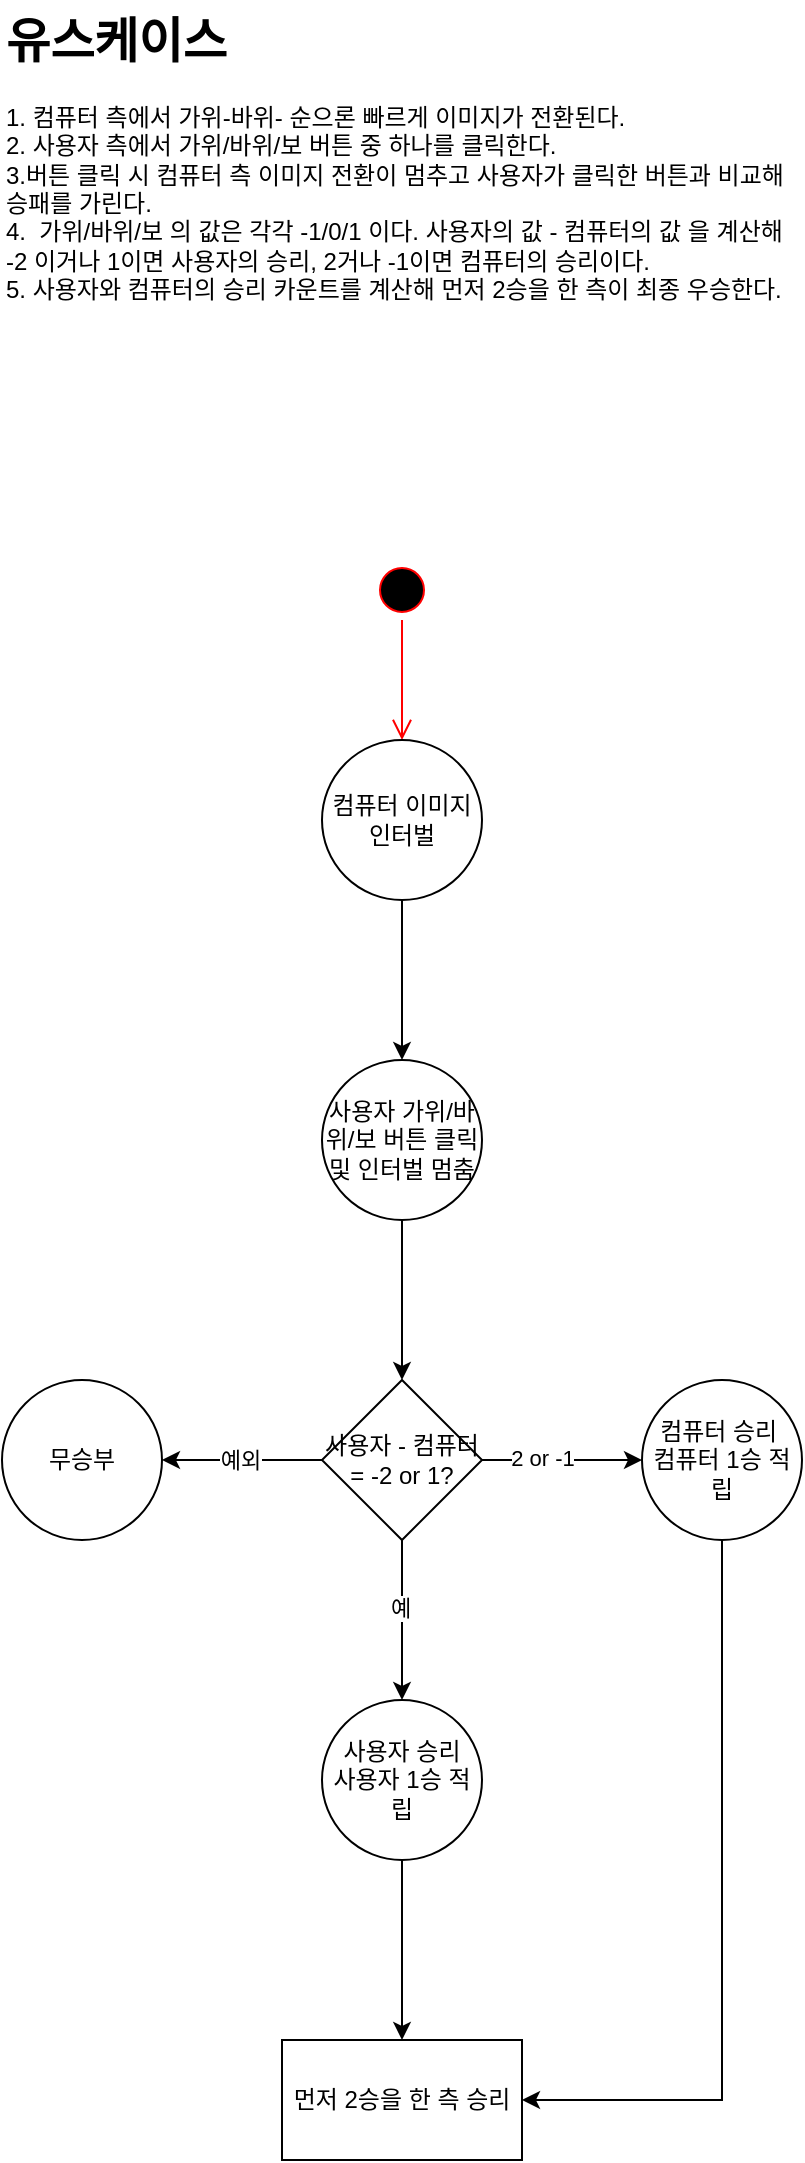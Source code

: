 <mxfile version="27.0.9">
  <diagram name="페이지-1" id="FJpKzG_1mTYuXgxzu5p_">
    <mxGraphModel dx="2066" dy="1201" grid="1" gridSize="10" guides="1" tooltips="1" connect="1" arrows="1" fold="1" page="1" pageScale="1" pageWidth="827" pageHeight="1169" math="0" shadow="0">
      <root>
        <mxCell id="0" />
        <mxCell id="1" parent="0" />
        <mxCell id="kuuKow88mQhfNLiTfmsI-1" value="&lt;h1 style=&quot;margin-top: 0px;&quot;&gt;유스케이스&lt;/h1&gt;&lt;div&gt;1. 컴퓨터 측에서 가위-바위- 순으론 빠르게 이미지가 전환된다.&lt;/div&gt;&lt;div&gt;2. 사용자 측에서 가위/바위/보 버튼 중 하나를 클릭한다.&lt;/div&gt;&lt;div&gt;3.버튼 클릭 시 컴퓨터 측 이미지 전환이 멈추고 사용자가 클릭한 버튼과 비교해 승패를 가린다.&lt;/div&gt;&lt;div&gt;4.&amp;nbsp; 가위/바위/보 의 값은 각각 -1/0/1 이다. 사용자의 값 - 컴퓨터의 값 을 계산해 -2 이거나 1이면 사용자의 승리, 2거나 -1이면 컴퓨터의 승리이다.&lt;/div&gt;&lt;div&gt;5. 사용자와 컴퓨터의 승리 카운트를 계산해 먼저 2승을 한 측이 최종 우승한다.&lt;/div&gt;" style="text;html=1;whiteSpace=wrap;overflow=hidden;rounded=0;" parent="1" vertex="1">
          <mxGeometry x="40" y="40" width="400" height="240" as="geometry" />
        </mxCell>
        <mxCell id="gho8Om7t9bEZ4jZN1c5o-2" value="" style="ellipse;html=1;shape=startState;fillColor=#000000;strokeColor=#ff0000;" vertex="1" parent="1">
          <mxGeometry x="225" y="320" width="30" height="30" as="geometry" />
        </mxCell>
        <mxCell id="gho8Om7t9bEZ4jZN1c5o-3" value="" style="edgeStyle=orthogonalEdgeStyle;html=1;verticalAlign=bottom;endArrow=open;endSize=8;strokeColor=#ff0000;rounded=0;" edge="1" source="gho8Om7t9bEZ4jZN1c5o-2" parent="1">
          <mxGeometry relative="1" as="geometry">
            <mxPoint x="240" y="410" as="targetPoint" />
          </mxGeometry>
        </mxCell>
        <mxCell id="gho8Om7t9bEZ4jZN1c5o-7" value="" style="edgeStyle=orthogonalEdgeStyle;rounded=0;orthogonalLoop=1;jettySize=auto;html=1;" edge="1" parent="1" source="gho8Om7t9bEZ4jZN1c5o-5" target="gho8Om7t9bEZ4jZN1c5o-6">
          <mxGeometry relative="1" as="geometry" />
        </mxCell>
        <mxCell id="gho8Om7t9bEZ4jZN1c5o-5" value="컴퓨터 이미지 인터벌" style="ellipse;whiteSpace=wrap;html=1;aspect=fixed;" vertex="1" parent="1">
          <mxGeometry x="200" y="410" width="80" height="80" as="geometry" />
        </mxCell>
        <mxCell id="gho8Om7t9bEZ4jZN1c5o-9" value="" style="edgeStyle=orthogonalEdgeStyle;rounded=0;orthogonalLoop=1;jettySize=auto;html=1;" edge="1" parent="1" source="gho8Om7t9bEZ4jZN1c5o-6" target="gho8Om7t9bEZ4jZN1c5o-8">
          <mxGeometry relative="1" as="geometry" />
        </mxCell>
        <mxCell id="gho8Om7t9bEZ4jZN1c5o-6" value="사용자 가위/바위/보 버튼 클릭 및 인터벌 멈춤" style="ellipse;whiteSpace=wrap;html=1;" vertex="1" parent="1">
          <mxGeometry x="200" y="570" width="80" height="80" as="geometry" />
        </mxCell>
        <mxCell id="gho8Om7t9bEZ4jZN1c5o-11" value="" style="edgeStyle=orthogonalEdgeStyle;rounded=0;orthogonalLoop=1;jettySize=auto;html=1;" edge="1" parent="1" source="gho8Om7t9bEZ4jZN1c5o-8" target="gho8Om7t9bEZ4jZN1c5o-10">
          <mxGeometry relative="1" as="geometry" />
        </mxCell>
        <mxCell id="gho8Om7t9bEZ4jZN1c5o-12" value="예" style="edgeLabel;html=1;align=center;verticalAlign=middle;resizable=0;points=[];" vertex="1" connectable="0" parent="gho8Om7t9bEZ4jZN1c5o-11">
          <mxGeometry x="-0.15" y="-1" relative="1" as="geometry">
            <mxPoint as="offset" />
          </mxGeometry>
        </mxCell>
        <mxCell id="gho8Om7t9bEZ4jZN1c5o-14" value="" style="edgeStyle=orthogonalEdgeStyle;rounded=0;orthogonalLoop=1;jettySize=auto;html=1;" edge="1" parent="1" source="gho8Om7t9bEZ4jZN1c5o-8" target="gho8Om7t9bEZ4jZN1c5o-13">
          <mxGeometry relative="1" as="geometry" />
        </mxCell>
        <mxCell id="gho8Om7t9bEZ4jZN1c5o-15" value="2 or -1" style="edgeLabel;html=1;align=center;verticalAlign=middle;resizable=0;points=[];" vertex="1" connectable="0" parent="gho8Om7t9bEZ4jZN1c5o-14">
          <mxGeometry x="-0.25" y="1" relative="1" as="geometry">
            <mxPoint as="offset" />
          </mxGeometry>
        </mxCell>
        <mxCell id="gho8Om7t9bEZ4jZN1c5o-17" value="" style="edgeStyle=orthogonalEdgeStyle;rounded=0;orthogonalLoop=1;jettySize=auto;html=1;" edge="1" parent="1" source="gho8Om7t9bEZ4jZN1c5o-8" target="gho8Om7t9bEZ4jZN1c5o-16">
          <mxGeometry relative="1" as="geometry" />
        </mxCell>
        <mxCell id="gho8Om7t9bEZ4jZN1c5o-18" value="예외" style="edgeLabel;html=1;align=center;verticalAlign=middle;resizable=0;points=[];" vertex="1" connectable="0" parent="gho8Om7t9bEZ4jZN1c5o-17">
          <mxGeometry x="0.025" relative="1" as="geometry">
            <mxPoint as="offset" />
          </mxGeometry>
        </mxCell>
        <mxCell id="gho8Om7t9bEZ4jZN1c5o-8" value="사용자 - 컴퓨터 = -2 or 1?" style="rhombus;whiteSpace=wrap;html=1;" vertex="1" parent="1">
          <mxGeometry x="200" y="730" width="80" height="80" as="geometry" />
        </mxCell>
        <mxCell id="gho8Om7t9bEZ4jZN1c5o-23" value="" style="edgeStyle=orthogonalEdgeStyle;rounded=0;orthogonalLoop=1;jettySize=auto;html=1;" edge="1" parent="1" source="gho8Om7t9bEZ4jZN1c5o-10" target="gho8Om7t9bEZ4jZN1c5o-22">
          <mxGeometry relative="1" as="geometry" />
        </mxCell>
        <mxCell id="gho8Om7t9bEZ4jZN1c5o-10" value="사용자 승리&lt;div&gt;사용자 1승 적립&lt;/div&gt;" style="ellipse;whiteSpace=wrap;html=1;" vertex="1" parent="1">
          <mxGeometry x="200" y="890" width="80" height="80" as="geometry" />
        </mxCell>
        <mxCell id="gho8Om7t9bEZ4jZN1c5o-24" style="edgeStyle=orthogonalEdgeStyle;rounded=0;orthogonalLoop=1;jettySize=auto;html=1;entryX=1;entryY=0.5;entryDx=0;entryDy=0;exitX=0.5;exitY=1;exitDx=0;exitDy=0;" edge="1" parent="1" source="gho8Om7t9bEZ4jZN1c5o-13" target="gho8Om7t9bEZ4jZN1c5o-22">
          <mxGeometry relative="1" as="geometry" />
        </mxCell>
        <mxCell id="gho8Om7t9bEZ4jZN1c5o-13" value="컴퓨터 승리&amp;nbsp;&lt;div&gt;컴퓨터 1승 적립&lt;/div&gt;" style="ellipse;whiteSpace=wrap;html=1;" vertex="1" parent="1">
          <mxGeometry x="360" y="730" width="80" height="80" as="geometry" />
        </mxCell>
        <mxCell id="gho8Om7t9bEZ4jZN1c5o-16" value="무승부" style="ellipse;whiteSpace=wrap;html=1;" vertex="1" parent="1">
          <mxGeometry x="40" y="730" width="80" height="80" as="geometry" />
        </mxCell>
        <mxCell id="gho8Om7t9bEZ4jZN1c5o-22" value="먼저 2승을 한 측 승리" style="whiteSpace=wrap;html=1;" vertex="1" parent="1">
          <mxGeometry x="180" y="1060" width="120" height="60" as="geometry" />
        </mxCell>
      </root>
    </mxGraphModel>
  </diagram>
</mxfile>
